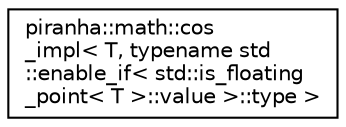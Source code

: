 digraph "Graphical Class Hierarchy"
{
  edge [fontname="Helvetica",fontsize="10",labelfontname="Helvetica",labelfontsize="10"];
  node [fontname="Helvetica",fontsize="10",shape=record];
  rankdir="LR";
  Node0 [label="piranha::math::cos\l_impl\< T, typename std\l::enable_if\< std::is_floating\l_point\< T \>::value \>::type \>",height=0.2,width=0.4,color="black", fillcolor="white", style="filled",URL="$structpiranha_1_1math_1_1cos__impl_3_01_t_00_01typename_01std_1_1enable__if_3_01std_1_1is__floatf4f236ad8bf40cd7845fb14616d6f642.html",tooltip="Specialisation of the piranha::math::cos() functor for floating-point types. "];
}
